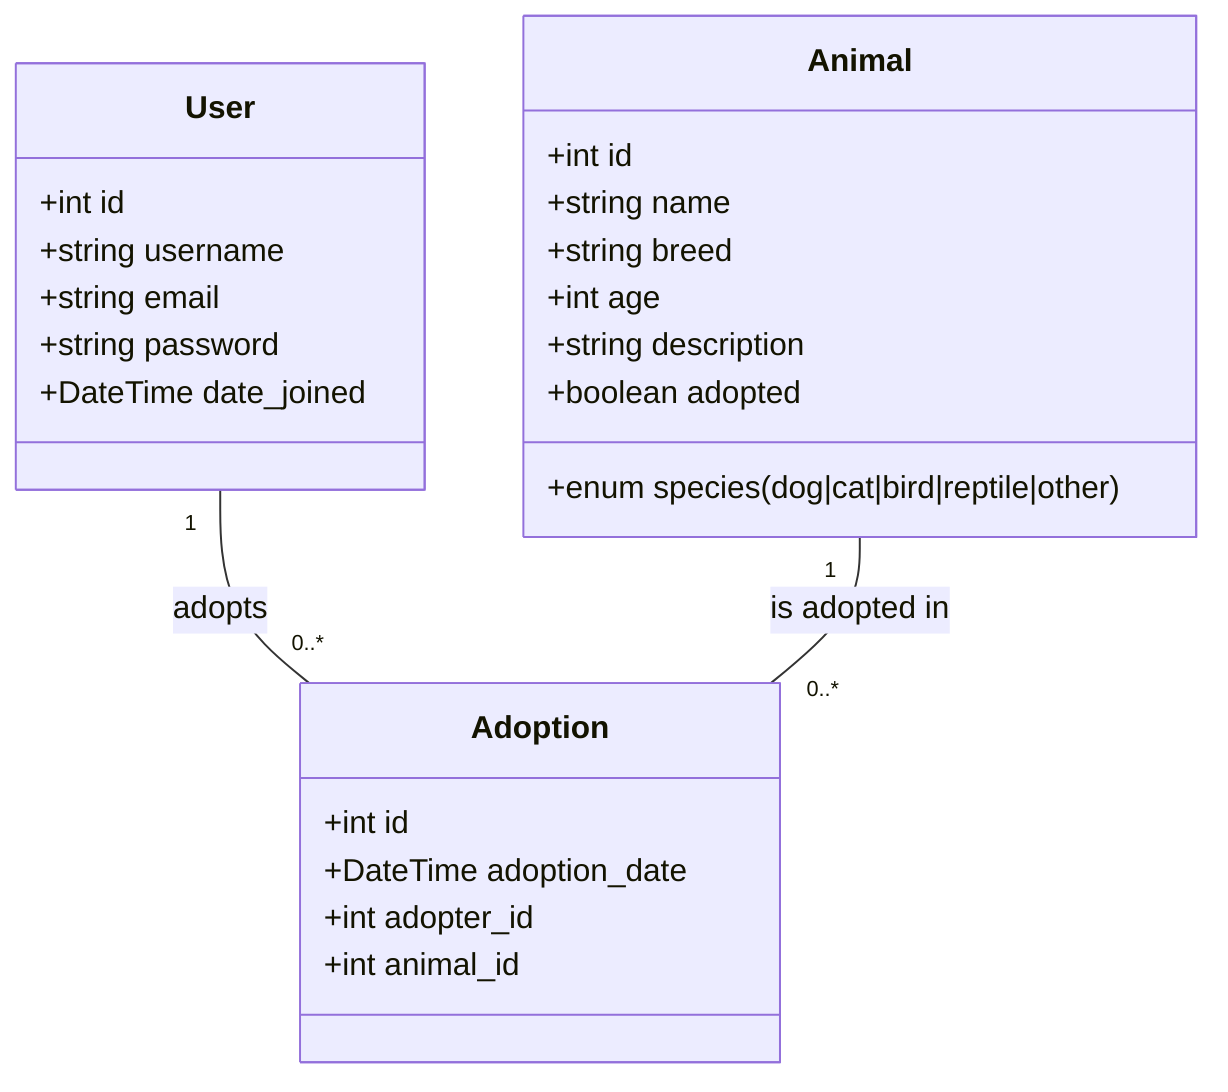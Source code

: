 classDiagram
    class User {
        +int id
        +string username
        +string email
        +string password
        +DateTime date_joined
    }

    class Animal {
        +int id
        +string name
        +enum species (dog|cat|bird|reptile|other)
        +string breed
        +int age
        +string description
        +boolean adopted
    }

    class Adoption {
        +int id
        +DateTime adoption_date
        +int adopter_id
        +int animal_id
    }

    User "1" -- "0..*" Adoption : adopts
    Animal "1" -- "0..*" Adoption : is adopted in